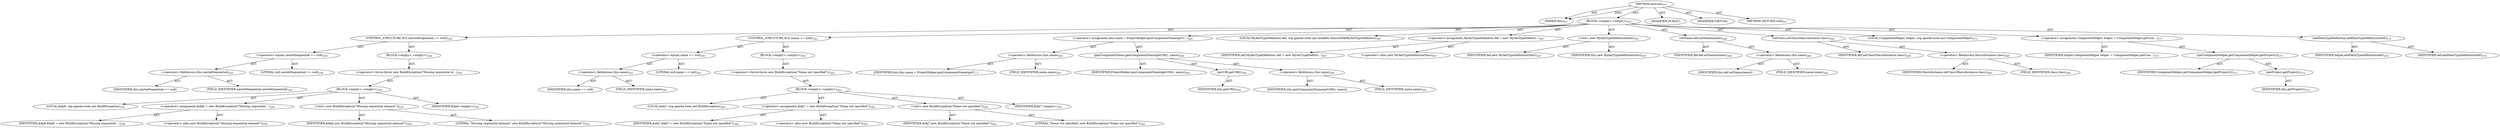 digraph "execute" {  
"111669149709" [label = <(METHOD,execute)<SUB>257</SUB>> ]
"115964116994" [label = <(PARAM,this)<SUB>257</SUB>> ]
"25769803808" [label = <(BLOCK,&lt;empty&gt;,&lt;empty&gt;)<SUB>257</SUB>> ]
"47244640269" [label = <(CONTROL_STRUCTURE,IF,if (nestedSequential == null))<SUB>258</SUB>> ]
"30064771200" [label = <(&lt;operator&gt;.equals,nestedSequential == null)<SUB>258</SUB>> ]
"30064771201" [label = <(&lt;operator&gt;.fieldAccess,this.nestedSequential)<SUB>258</SUB>> ]
"68719476845" [label = <(IDENTIFIER,this,nestedSequential == null)> ]
"55834574871" [label = <(FIELD_IDENTIFIER,nestedSequential,nestedSequential)<SUB>258</SUB>> ]
"90194313245" [label = <(LITERAL,null,nestedSequential == null)<SUB>258</SUB>> ]
"25769803809" [label = <(BLOCK,&lt;empty&gt;,&lt;empty&gt;)<SUB>258</SUB>> ]
"30064771202" [label = <(&lt;operator&gt;.throw,throw new BuildException(&quot;Missing sequential el...)<SUB>259</SUB>> ]
"25769803810" [label = <(BLOCK,&lt;empty&gt;,&lt;empty&gt;)<SUB>259</SUB>> ]
"94489280526" [label = <(LOCAL,$obj6: org.apache.tools.ant.BuildException)<SUB>259</SUB>> ]
"30064771203" [label = <(&lt;operator&gt;.assignment,$obj6 = new BuildException(&quot;Missing sequential ...)<SUB>259</SUB>> ]
"68719476846" [label = <(IDENTIFIER,$obj6,$obj6 = new BuildException(&quot;Missing sequential ...)<SUB>259</SUB>> ]
"30064771204" [label = <(&lt;operator&gt;.alloc,new BuildException(&quot;Missing sequential element&quot;))<SUB>259</SUB>> ]
"30064771205" [label = <(&lt;init&gt;,new BuildException(&quot;Missing sequential element&quot;))<SUB>259</SUB>> ]
"68719476847" [label = <(IDENTIFIER,$obj6,new BuildException(&quot;Missing sequential element&quot;))<SUB>259</SUB>> ]
"90194313246" [label = <(LITERAL,&quot;Missing sequential element&quot;,new BuildException(&quot;Missing sequential element&quot;))<SUB>259</SUB>> ]
"68719476848" [label = <(IDENTIFIER,$obj6,&lt;empty&gt;)<SUB>259</SUB>> ]
"47244640270" [label = <(CONTROL_STRUCTURE,IF,if (name == null))<SUB>261</SUB>> ]
"30064771206" [label = <(&lt;operator&gt;.equals,name == null)<SUB>261</SUB>> ]
"30064771207" [label = <(&lt;operator&gt;.fieldAccess,this.name)<SUB>261</SUB>> ]
"68719476849" [label = <(IDENTIFIER,this,name == null)> ]
"55834574872" [label = <(FIELD_IDENTIFIER,name,name)<SUB>261</SUB>> ]
"90194313247" [label = <(LITERAL,null,name == null)<SUB>261</SUB>> ]
"25769803811" [label = <(BLOCK,&lt;empty&gt;,&lt;empty&gt;)<SUB>261</SUB>> ]
"30064771208" [label = <(&lt;operator&gt;.throw,throw new BuildException(&quot;Name not specified&quot;);)<SUB>262</SUB>> ]
"25769803812" [label = <(BLOCK,&lt;empty&gt;,&lt;empty&gt;)<SUB>262</SUB>> ]
"94489280527" [label = <(LOCAL,$obj7: org.apache.tools.ant.BuildException)<SUB>262</SUB>> ]
"30064771209" [label = <(&lt;operator&gt;.assignment,$obj7 = new BuildException(&quot;Name not specified&quot;))<SUB>262</SUB>> ]
"68719476850" [label = <(IDENTIFIER,$obj7,$obj7 = new BuildException(&quot;Name not specified&quot;))<SUB>262</SUB>> ]
"30064771210" [label = <(&lt;operator&gt;.alloc,new BuildException(&quot;Name not specified&quot;))<SUB>262</SUB>> ]
"30064771211" [label = <(&lt;init&gt;,new BuildException(&quot;Name not specified&quot;))<SUB>262</SUB>> ]
"68719476851" [label = <(IDENTIFIER,$obj7,new BuildException(&quot;Name not specified&quot;))<SUB>262</SUB>> ]
"90194313248" [label = <(LITERAL,&quot;Name not specified&quot;,new BuildException(&quot;Name not specified&quot;))<SUB>262</SUB>> ]
"68719476852" [label = <(IDENTIFIER,$obj7,&lt;empty&gt;)<SUB>262</SUB>> ]
"30064771212" [label = <(&lt;operator&gt;.assignment,this.name = ProjectHelper.genComponentName(getU...)<SUB>265</SUB>> ]
"30064771213" [label = <(&lt;operator&gt;.fieldAccess,this.name)<SUB>265</SUB>> ]
"68719476853" [label = <(IDENTIFIER,this,this.name = ProjectHelper.genComponentName(getU...)> ]
"55834574873" [label = <(FIELD_IDENTIFIER,name,name)<SUB>265</SUB>> ]
"30064771214" [label = <(genComponentName,genComponentName(getURI(), name))<SUB>265</SUB>> ]
"68719476854" [label = <(IDENTIFIER,ProjectHelper,genComponentName(getURI(), name))<SUB>265</SUB>> ]
"30064771215" [label = <(getURI,getURI())<SUB>265</SUB>> ]
"68719476740" [label = <(IDENTIFIER,this,getURI())<SUB>265</SUB>> ]
"30064771216" [label = <(&lt;operator&gt;.fieldAccess,this.name)<SUB>265</SUB>> ]
"68719476855" [label = <(IDENTIFIER,this,genComponentName(getURI(), name))> ]
"55834574874" [label = <(FIELD_IDENTIFIER,name,name)<SUB>265</SUB>> ]
"94489280528" [label = <(LOCAL,MyAntTypeDefinition def: org.apache.tools.ant.taskdefs.MacroDef$MyAntTypeDefinition)<SUB>267</SUB>> ]
"30064771217" [label = <(&lt;operator&gt;.assignment,MyAntTypeDefinition def = new MyAntTypeDefiniti...)<SUB>267</SUB>> ]
"68719476856" [label = <(IDENTIFIER,def,MyAntTypeDefinition def = new MyAntTypeDefiniti...)<SUB>267</SUB>> ]
"30064771218" [label = <(&lt;operator&gt;.alloc,new MyAntTypeDefinition(this))<SUB>267</SUB>> ]
"30064771219" [label = <(&lt;init&gt;,new MyAntTypeDefinition(this))<SUB>267</SUB>> ]
"68719476857" [label = <(IDENTIFIER,def,new MyAntTypeDefinition(this))<SUB>267</SUB>> ]
"68719476741" [label = <(IDENTIFIER,this,new MyAntTypeDefinition(this))<SUB>267</SUB>> ]
"30064771220" [label = <(setName,def.setName(name))<SUB>268</SUB>> ]
"68719476858" [label = <(IDENTIFIER,def,def.setName(name))<SUB>268</SUB>> ]
"30064771221" [label = <(&lt;operator&gt;.fieldAccess,this.name)<SUB>268</SUB>> ]
"68719476859" [label = <(IDENTIFIER,this,def.setName(name))> ]
"55834574875" [label = <(FIELD_IDENTIFIER,name,name)<SUB>268</SUB>> ]
"30064771222" [label = <(setClass,setClass(MacroInstance.class))<SUB>269</SUB>> ]
"68719476860" [label = <(IDENTIFIER,def,setClass(MacroInstance.class))<SUB>269</SUB>> ]
"30064771223" [label = <(&lt;operator&gt;.fieldAccess,MacroInstance.class)<SUB>269</SUB>> ]
"68719476861" [label = <(IDENTIFIER,MacroInstance,setClass(MacroInstance.class))<SUB>269</SUB>> ]
"55834574876" [label = <(FIELD_IDENTIFIER,class,class)<SUB>269</SUB>> ]
"94489280529" [label = <(LOCAL,ComponentHelper helper: org.apache.tools.ant.ComponentHelper)<SUB>271</SUB>> ]
"30064771224" [label = <(&lt;operator&gt;.assignment,ComponentHelper helper = ComponentHelper.getCom...)<SUB>271</SUB>> ]
"68719476862" [label = <(IDENTIFIER,helper,ComponentHelper helper = ComponentHelper.getCom...)<SUB>271</SUB>> ]
"30064771225" [label = <(getComponentHelper,getComponentHelper(getProject()))<SUB>271</SUB>> ]
"68719476863" [label = <(IDENTIFIER,ComponentHelper,getComponentHelper(getProject()))<SUB>271</SUB>> ]
"30064771226" [label = <(getProject,getProject())<SUB>272</SUB>> ]
"68719476742" [label = <(IDENTIFIER,this,getProject())<SUB>272</SUB>> ]
"30064771227" [label = <(addDataTypeDefinition,addDataTypeDefinition(def))<SUB>274</SUB>> ]
"68719476864" [label = <(IDENTIFIER,helper,addDataTypeDefinition(def))<SUB>274</SUB>> ]
"68719476865" [label = <(IDENTIFIER,def,addDataTypeDefinition(def))<SUB>274</SUB>> ]
"133143986208" [label = <(MODIFIER,PUBLIC)> ]
"133143986209" [label = <(MODIFIER,VIRTUAL)> ]
"128849018893" [label = <(METHOD_RETURN,void)<SUB>257</SUB>> ]
  "111669149709" -> "115964116994"  [ label = "AST: "] 
  "111669149709" -> "25769803808"  [ label = "AST: "] 
  "111669149709" -> "133143986208"  [ label = "AST: "] 
  "111669149709" -> "133143986209"  [ label = "AST: "] 
  "111669149709" -> "128849018893"  [ label = "AST: "] 
  "25769803808" -> "47244640269"  [ label = "AST: "] 
  "25769803808" -> "47244640270"  [ label = "AST: "] 
  "25769803808" -> "30064771212"  [ label = "AST: "] 
  "25769803808" -> "94489280528"  [ label = "AST: "] 
  "25769803808" -> "30064771217"  [ label = "AST: "] 
  "25769803808" -> "30064771219"  [ label = "AST: "] 
  "25769803808" -> "30064771220"  [ label = "AST: "] 
  "25769803808" -> "30064771222"  [ label = "AST: "] 
  "25769803808" -> "94489280529"  [ label = "AST: "] 
  "25769803808" -> "30064771224"  [ label = "AST: "] 
  "25769803808" -> "30064771227"  [ label = "AST: "] 
  "47244640269" -> "30064771200"  [ label = "AST: "] 
  "47244640269" -> "25769803809"  [ label = "AST: "] 
  "30064771200" -> "30064771201"  [ label = "AST: "] 
  "30064771200" -> "90194313245"  [ label = "AST: "] 
  "30064771201" -> "68719476845"  [ label = "AST: "] 
  "30064771201" -> "55834574871"  [ label = "AST: "] 
  "25769803809" -> "30064771202"  [ label = "AST: "] 
  "30064771202" -> "25769803810"  [ label = "AST: "] 
  "25769803810" -> "94489280526"  [ label = "AST: "] 
  "25769803810" -> "30064771203"  [ label = "AST: "] 
  "25769803810" -> "30064771205"  [ label = "AST: "] 
  "25769803810" -> "68719476848"  [ label = "AST: "] 
  "30064771203" -> "68719476846"  [ label = "AST: "] 
  "30064771203" -> "30064771204"  [ label = "AST: "] 
  "30064771205" -> "68719476847"  [ label = "AST: "] 
  "30064771205" -> "90194313246"  [ label = "AST: "] 
  "47244640270" -> "30064771206"  [ label = "AST: "] 
  "47244640270" -> "25769803811"  [ label = "AST: "] 
  "30064771206" -> "30064771207"  [ label = "AST: "] 
  "30064771206" -> "90194313247"  [ label = "AST: "] 
  "30064771207" -> "68719476849"  [ label = "AST: "] 
  "30064771207" -> "55834574872"  [ label = "AST: "] 
  "25769803811" -> "30064771208"  [ label = "AST: "] 
  "30064771208" -> "25769803812"  [ label = "AST: "] 
  "25769803812" -> "94489280527"  [ label = "AST: "] 
  "25769803812" -> "30064771209"  [ label = "AST: "] 
  "25769803812" -> "30064771211"  [ label = "AST: "] 
  "25769803812" -> "68719476852"  [ label = "AST: "] 
  "30064771209" -> "68719476850"  [ label = "AST: "] 
  "30064771209" -> "30064771210"  [ label = "AST: "] 
  "30064771211" -> "68719476851"  [ label = "AST: "] 
  "30064771211" -> "90194313248"  [ label = "AST: "] 
  "30064771212" -> "30064771213"  [ label = "AST: "] 
  "30064771212" -> "30064771214"  [ label = "AST: "] 
  "30064771213" -> "68719476853"  [ label = "AST: "] 
  "30064771213" -> "55834574873"  [ label = "AST: "] 
  "30064771214" -> "68719476854"  [ label = "AST: "] 
  "30064771214" -> "30064771215"  [ label = "AST: "] 
  "30064771214" -> "30064771216"  [ label = "AST: "] 
  "30064771215" -> "68719476740"  [ label = "AST: "] 
  "30064771216" -> "68719476855"  [ label = "AST: "] 
  "30064771216" -> "55834574874"  [ label = "AST: "] 
  "30064771217" -> "68719476856"  [ label = "AST: "] 
  "30064771217" -> "30064771218"  [ label = "AST: "] 
  "30064771219" -> "68719476857"  [ label = "AST: "] 
  "30064771219" -> "68719476741"  [ label = "AST: "] 
  "30064771220" -> "68719476858"  [ label = "AST: "] 
  "30064771220" -> "30064771221"  [ label = "AST: "] 
  "30064771221" -> "68719476859"  [ label = "AST: "] 
  "30064771221" -> "55834574875"  [ label = "AST: "] 
  "30064771222" -> "68719476860"  [ label = "AST: "] 
  "30064771222" -> "30064771223"  [ label = "AST: "] 
  "30064771223" -> "68719476861"  [ label = "AST: "] 
  "30064771223" -> "55834574876"  [ label = "AST: "] 
  "30064771224" -> "68719476862"  [ label = "AST: "] 
  "30064771224" -> "30064771225"  [ label = "AST: "] 
  "30064771225" -> "68719476863"  [ label = "AST: "] 
  "30064771225" -> "30064771226"  [ label = "AST: "] 
  "30064771226" -> "68719476742"  [ label = "AST: "] 
  "30064771227" -> "68719476864"  [ label = "AST: "] 
  "30064771227" -> "68719476865"  [ label = "AST: "] 
  "111669149709" -> "115964116994"  [ label = "DDG: "] 
}
